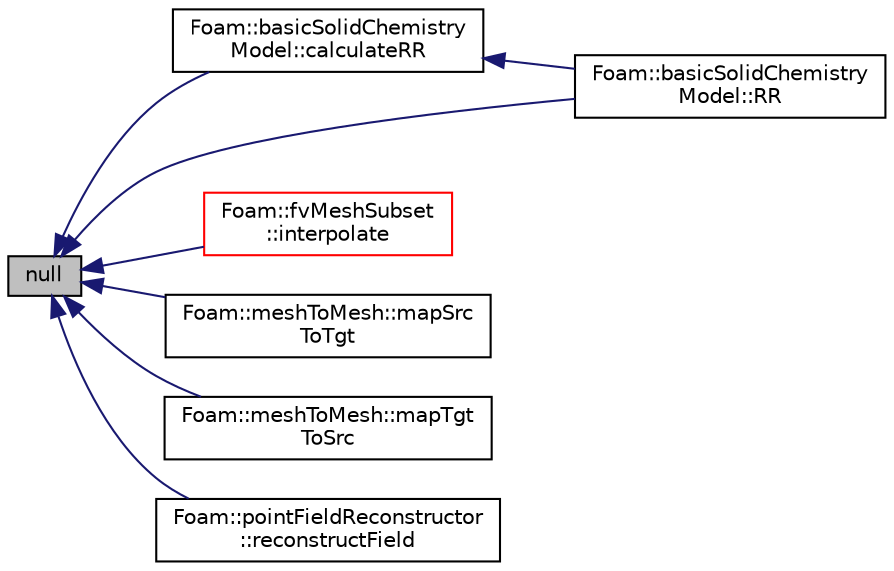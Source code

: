 digraph "null"
{
  bgcolor="transparent";
  edge [fontname="Helvetica",fontsize="10",labelfontname="Helvetica",labelfontsize="10"];
  node [fontname="Helvetica",fontsize="10",shape=record];
  rankdir="LR";
  Node1 [label="null",height=0.2,width=0.4,color="black", fillcolor="grey75", style="filled", fontcolor="black"];
  Node1 -> Node2 [dir="back",color="midnightblue",fontsize="10",style="solid",fontname="Helvetica"];
  Node2 [label="Foam::basicSolidChemistry\lModel::calculateRR",height=0.2,width=0.4,color="black",URL="$a00113.html#abe9583fd6095fa9f93083df9255f979d",tooltip="Returns the reaction rate of the speciei in reactionI. "];
  Node2 -> Node3 [dir="back",color="midnightblue",fontsize="10",style="solid",fontname="Helvetica"];
  Node3 [label="Foam::basicSolidChemistry\lModel::RR",height=0.2,width=0.4,color="black",URL="$a00113.html#a8fda9202a129a0f3e39a2d2b92446afa",tooltip="Return non-const access to the total source terms. "];
  Node1 -> Node4 [dir="back",color="midnightblue",fontsize="10",style="solid",fontname="Helvetica"];
  Node4 [label="Foam::fvMeshSubset\l::interpolate",height=0.2,width=0.4,color="red",URL="$a00894.html#ab2b56c3ad77bae1b74dcfcb148e29073",tooltip="Map volume field. "];
  Node1 -> Node5 [dir="back",color="midnightblue",fontsize="10",style="solid",fontname="Helvetica"];
  Node5 [label="Foam::meshToMesh::mapSrc\lToTgt",height=0.2,width=0.4,color="black",URL="$a01508.html#a12ac7f5f127c3c9855cfd8f4033a4c2c"];
  Node1 -> Node6 [dir="back",color="midnightblue",fontsize="10",style="solid",fontname="Helvetica"];
  Node6 [label="Foam::meshToMesh::mapTgt\lToSrc",height=0.2,width=0.4,color="black",URL="$a01508.html#ab83fc6a7416a41c94a64e8966e2cfa81"];
  Node1 -> Node7 [dir="back",color="midnightblue",fontsize="10",style="solid",fontname="Helvetica"];
  Node7 [label="Foam::pointFieldReconstructor\l::reconstructField",height=0.2,width=0.4,color="black",URL="$a01919.html#a3e2b40e9c2972d2d28385935a616502b"];
  Node1 -> Node3 [dir="back",color="midnightblue",fontsize="10",style="solid",fontname="Helvetica"];
}
